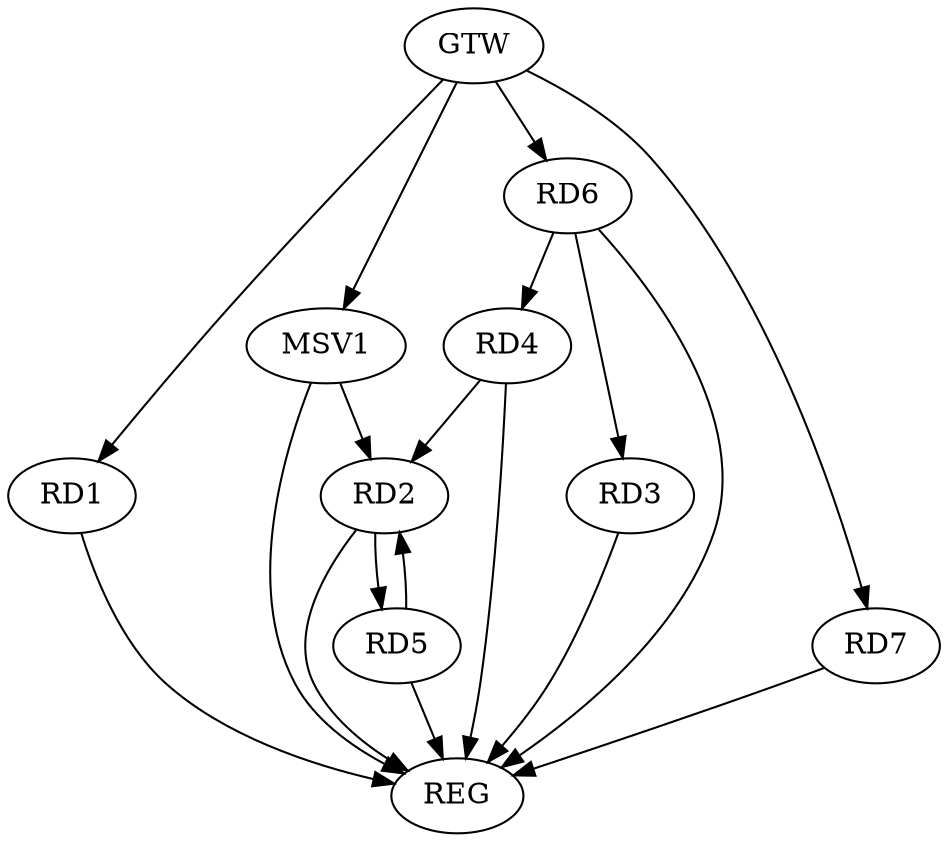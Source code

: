 strict digraph G {
  RD1 [ label="RD1" ];
  RD2 [ label="RD2" ];
  RD3 [ label="RD3" ];
  RD4 [ label="RD4" ];
  RD5 [ label="RD5" ];
  RD6 [ label="RD6" ];
  RD7 [ label="RD7" ];
  GTW [ label="GTW" ];
  REG [ label="REG" ];
  MSV1 [ label="MSV1" ];
  RD4 -> RD2;
  RD2 -> RD5;
  RD5 -> RD2;
  RD6 -> RD3;
  RD6 -> RD4;
  GTW -> RD1;
  GTW -> RD6;
  GTW -> RD7;
  RD1 -> REG;
  RD2 -> REG;
  RD3 -> REG;
  RD4 -> REG;
  RD5 -> REG;
  RD6 -> REG;
  RD7 -> REG;
  MSV1 -> RD2;
  GTW -> MSV1;
  MSV1 -> REG;
}
